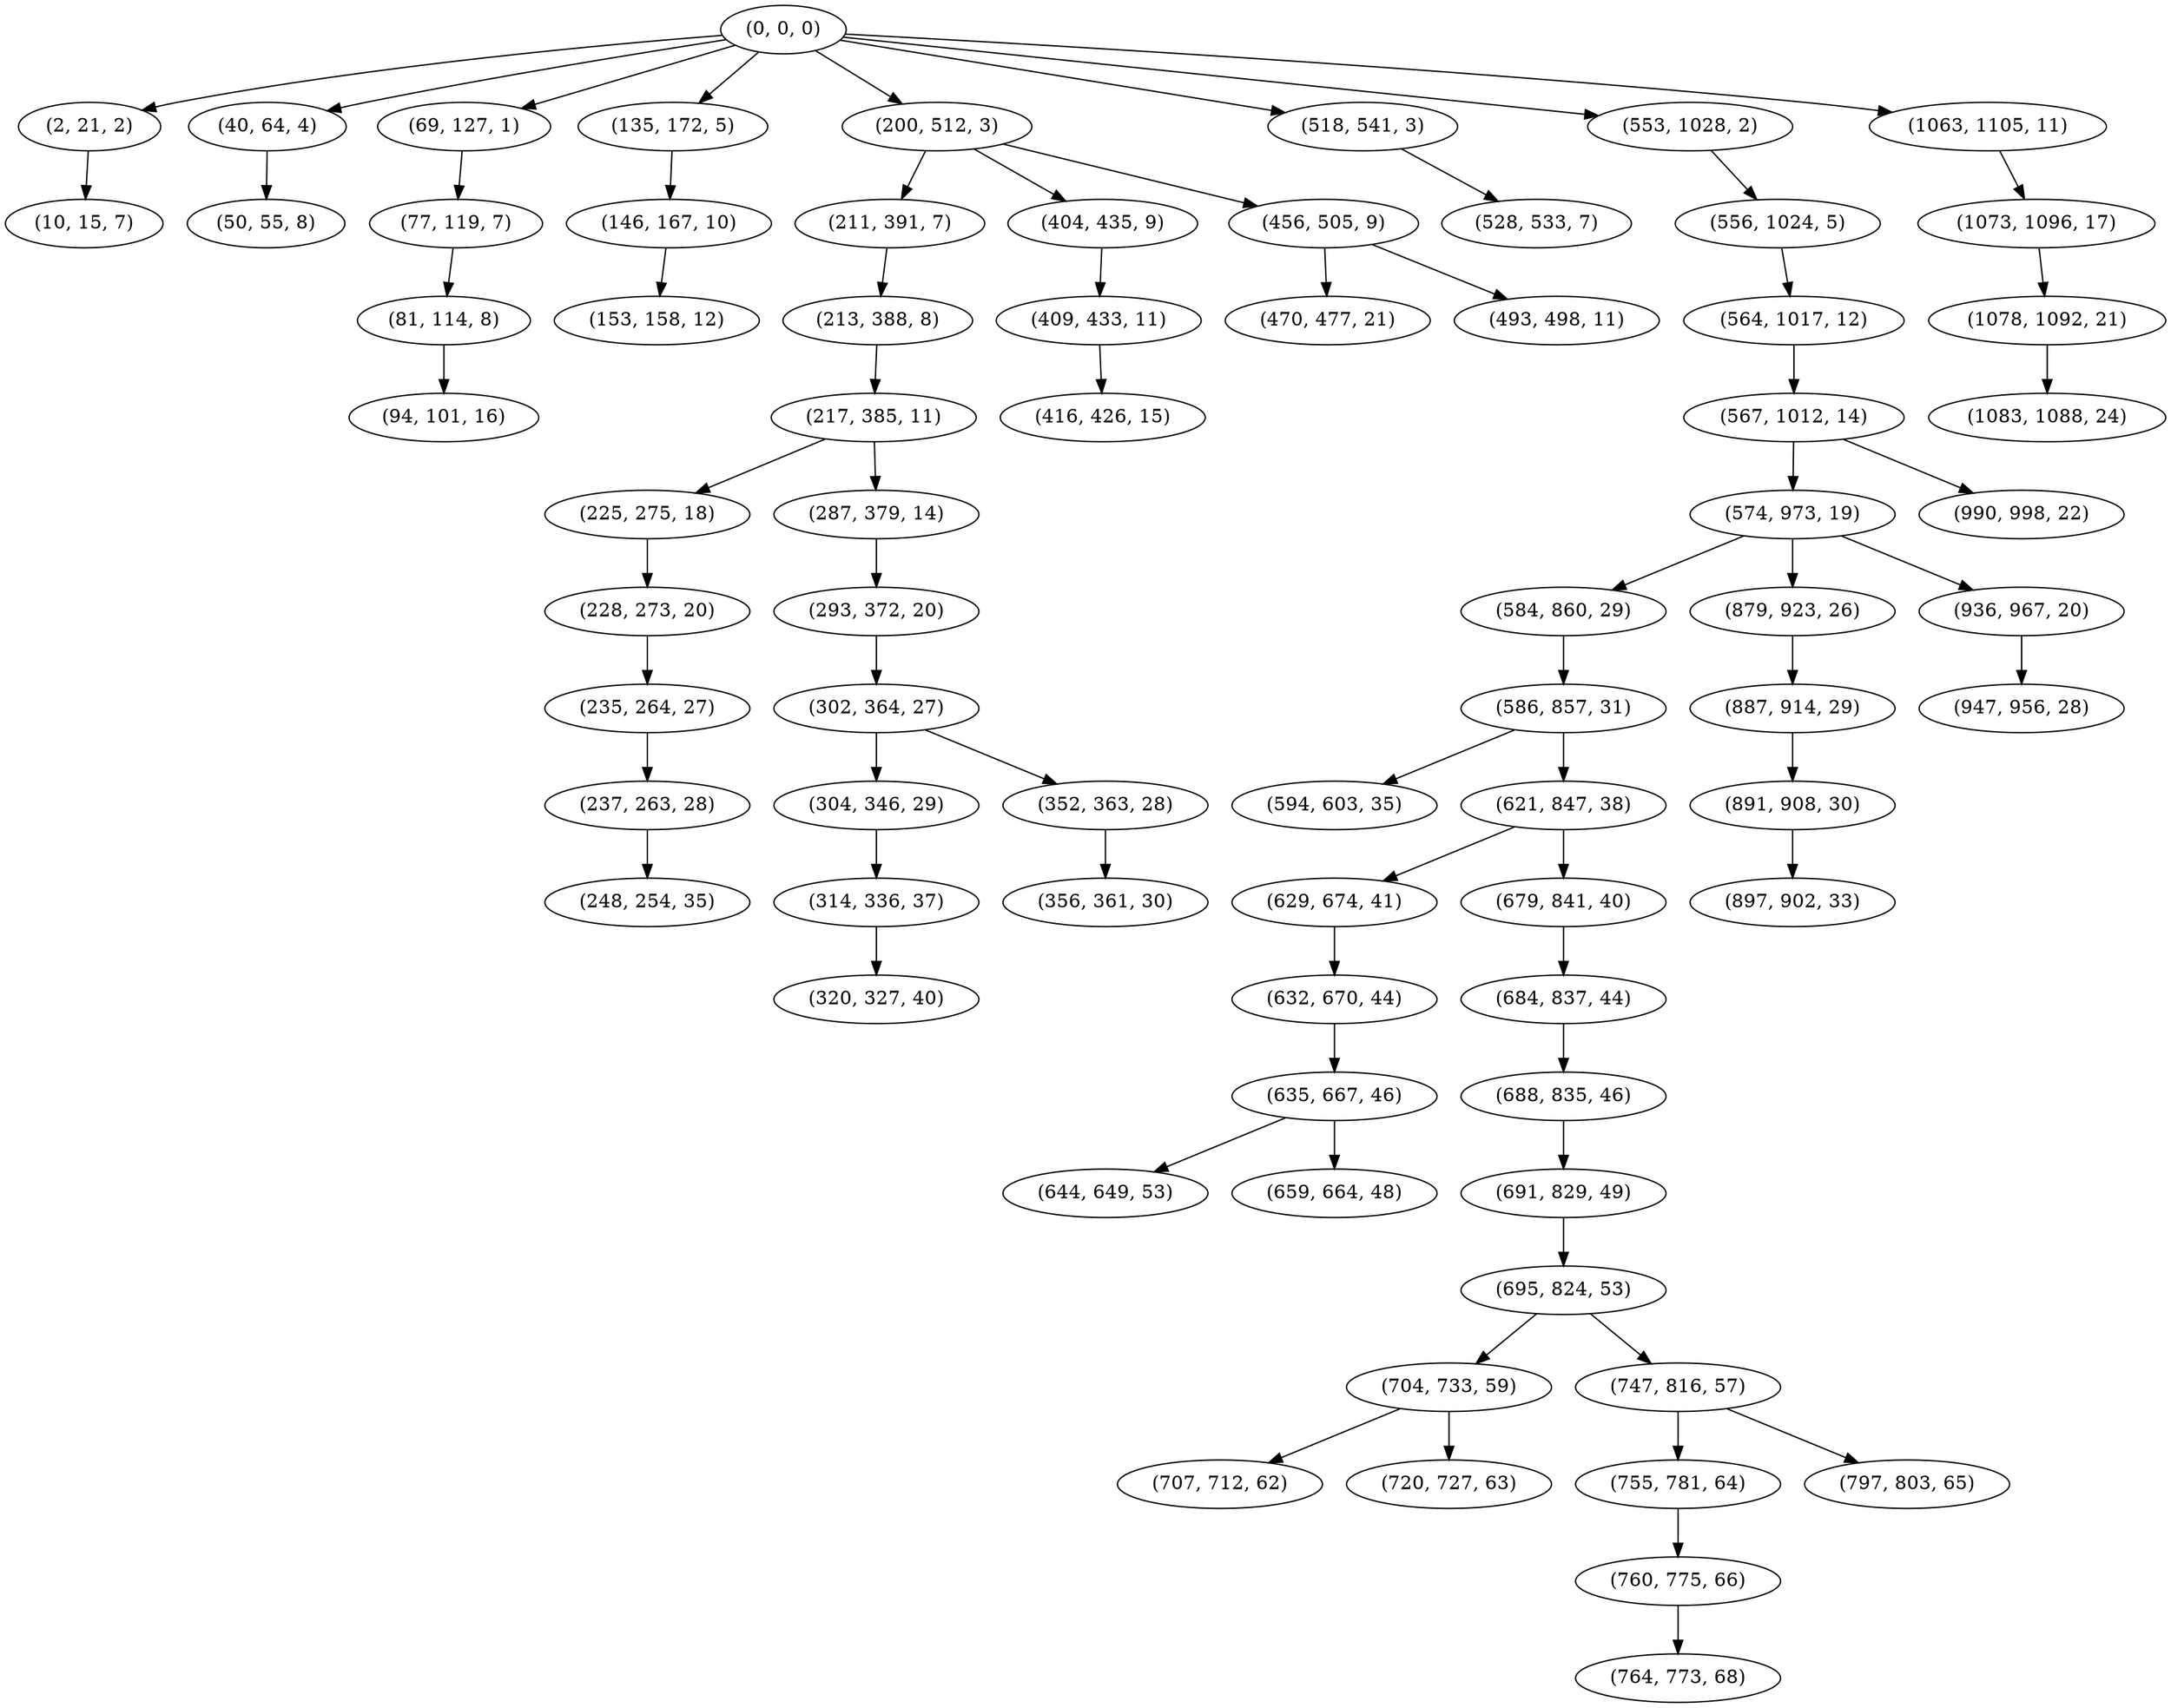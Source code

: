 digraph tree {
    "(0, 0, 0)";
    "(2, 21, 2)";
    "(10, 15, 7)";
    "(40, 64, 4)";
    "(50, 55, 8)";
    "(69, 127, 1)";
    "(77, 119, 7)";
    "(81, 114, 8)";
    "(94, 101, 16)";
    "(135, 172, 5)";
    "(146, 167, 10)";
    "(153, 158, 12)";
    "(200, 512, 3)";
    "(211, 391, 7)";
    "(213, 388, 8)";
    "(217, 385, 11)";
    "(225, 275, 18)";
    "(228, 273, 20)";
    "(235, 264, 27)";
    "(237, 263, 28)";
    "(248, 254, 35)";
    "(287, 379, 14)";
    "(293, 372, 20)";
    "(302, 364, 27)";
    "(304, 346, 29)";
    "(314, 336, 37)";
    "(320, 327, 40)";
    "(352, 363, 28)";
    "(356, 361, 30)";
    "(404, 435, 9)";
    "(409, 433, 11)";
    "(416, 426, 15)";
    "(456, 505, 9)";
    "(470, 477, 21)";
    "(493, 498, 11)";
    "(518, 541, 3)";
    "(528, 533, 7)";
    "(553, 1028, 2)";
    "(556, 1024, 5)";
    "(564, 1017, 12)";
    "(567, 1012, 14)";
    "(574, 973, 19)";
    "(584, 860, 29)";
    "(586, 857, 31)";
    "(594, 603, 35)";
    "(621, 847, 38)";
    "(629, 674, 41)";
    "(632, 670, 44)";
    "(635, 667, 46)";
    "(644, 649, 53)";
    "(659, 664, 48)";
    "(679, 841, 40)";
    "(684, 837, 44)";
    "(688, 835, 46)";
    "(691, 829, 49)";
    "(695, 824, 53)";
    "(704, 733, 59)";
    "(707, 712, 62)";
    "(720, 727, 63)";
    "(747, 816, 57)";
    "(755, 781, 64)";
    "(760, 775, 66)";
    "(764, 773, 68)";
    "(797, 803, 65)";
    "(879, 923, 26)";
    "(887, 914, 29)";
    "(891, 908, 30)";
    "(897, 902, 33)";
    "(936, 967, 20)";
    "(947, 956, 28)";
    "(990, 998, 22)";
    "(1063, 1105, 11)";
    "(1073, 1096, 17)";
    "(1078, 1092, 21)";
    "(1083, 1088, 24)";
    "(0, 0, 0)" -> "(2, 21, 2)";
    "(0, 0, 0)" -> "(40, 64, 4)";
    "(0, 0, 0)" -> "(69, 127, 1)";
    "(0, 0, 0)" -> "(135, 172, 5)";
    "(0, 0, 0)" -> "(200, 512, 3)";
    "(0, 0, 0)" -> "(518, 541, 3)";
    "(0, 0, 0)" -> "(553, 1028, 2)";
    "(0, 0, 0)" -> "(1063, 1105, 11)";
    "(2, 21, 2)" -> "(10, 15, 7)";
    "(40, 64, 4)" -> "(50, 55, 8)";
    "(69, 127, 1)" -> "(77, 119, 7)";
    "(77, 119, 7)" -> "(81, 114, 8)";
    "(81, 114, 8)" -> "(94, 101, 16)";
    "(135, 172, 5)" -> "(146, 167, 10)";
    "(146, 167, 10)" -> "(153, 158, 12)";
    "(200, 512, 3)" -> "(211, 391, 7)";
    "(200, 512, 3)" -> "(404, 435, 9)";
    "(200, 512, 3)" -> "(456, 505, 9)";
    "(211, 391, 7)" -> "(213, 388, 8)";
    "(213, 388, 8)" -> "(217, 385, 11)";
    "(217, 385, 11)" -> "(225, 275, 18)";
    "(217, 385, 11)" -> "(287, 379, 14)";
    "(225, 275, 18)" -> "(228, 273, 20)";
    "(228, 273, 20)" -> "(235, 264, 27)";
    "(235, 264, 27)" -> "(237, 263, 28)";
    "(237, 263, 28)" -> "(248, 254, 35)";
    "(287, 379, 14)" -> "(293, 372, 20)";
    "(293, 372, 20)" -> "(302, 364, 27)";
    "(302, 364, 27)" -> "(304, 346, 29)";
    "(302, 364, 27)" -> "(352, 363, 28)";
    "(304, 346, 29)" -> "(314, 336, 37)";
    "(314, 336, 37)" -> "(320, 327, 40)";
    "(352, 363, 28)" -> "(356, 361, 30)";
    "(404, 435, 9)" -> "(409, 433, 11)";
    "(409, 433, 11)" -> "(416, 426, 15)";
    "(456, 505, 9)" -> "(470, 477, 21)";
    "(456, 505, 9)" -> "(493, 498, 11)";
    "(518, 541, 3)" -> "(528, 533, 7)";
    "(553, 1028, 2)" -> "(556, 1024, 5)";
    "(556, 1024, 5)" -> "(564, 1017, 12)";
    "(564, 1017, 12)" -> "(567, 1012, 14)";
    "(567, 1012, 14)" -> "(574, 973, 19)";
    "(567, 1012, 14)" -> "(990, 998, 22)";
    "(574, 973, 19)" -> "(584, 860, 29)";
    "(574, 973, 19)" -> "(879, 923, 26)";
    "(574, 973, 19)" -> "(936, 967, 20)";
    "(584, 860, 29)" -> "(586, 857, 31)";
    "(586, 857, 31)" -> "(594, 603, 35)";
    "(586, 857, 31)" -> "(621, 847, 38)";
    "(621, 847, 38)" -> "(629, 674, 41)";
    "(621, 847, 38)" -> "(679, 841, 40)";
    "(629, 674, 41)" -> "(632, 670, 44)";
    "(632, 670, 44)" -> "(635, 667, 46)";
    "(635, 667, 46)" -> "(644, 649, 53)";
    "(635, 667, 46)" -> "(659, 664, 48)";
    "(679, 841, 40)" -> "(684, 837, 44)";
    "(684, 837, 44)" -> "(688, 835, 46)";
    "(688, 835, 46)" -> "(691, 829, 49)";
    "(691, 829, 49)" -> "(695, 824, 53)";
    "(695, 824, 53)" -> "(704, 733, 59)";
    "(695, 824, 53)" -> "(747, 816, 57)";
    "(704, 733, 59)" -> "(707, 712, 62)";
    "(704, 733, 59)" -> "(720, 727, 63)";
    "(747, 816, 57)" -> "(755, 781, 64)";
    "(747, 816, 57)" -> "(797, 803, 65)";
    "(755, 781, 64)" -> "(760, 775, 66)";
    "(760, 775, 66)" -> "(764, 773, 68)";
    "(879, 923, 26)" -> "(887, 914, 29)";
    "(887, 914, 29)" -> "(891, 908, 30)";
    "(891, 908, 30)" -> "(897, 902, 33)";
    "(936, 967, 20)" -> "(947, 956, 28)";
    "(1063, 1105, 11)" -> "(1073, 1096, 17)";
    "(1073, 1096, 17)" -> "(1078, 1092, 21)";
    "(1078, 1092, 21)" -> "(1083, 1088, 24)";
}
